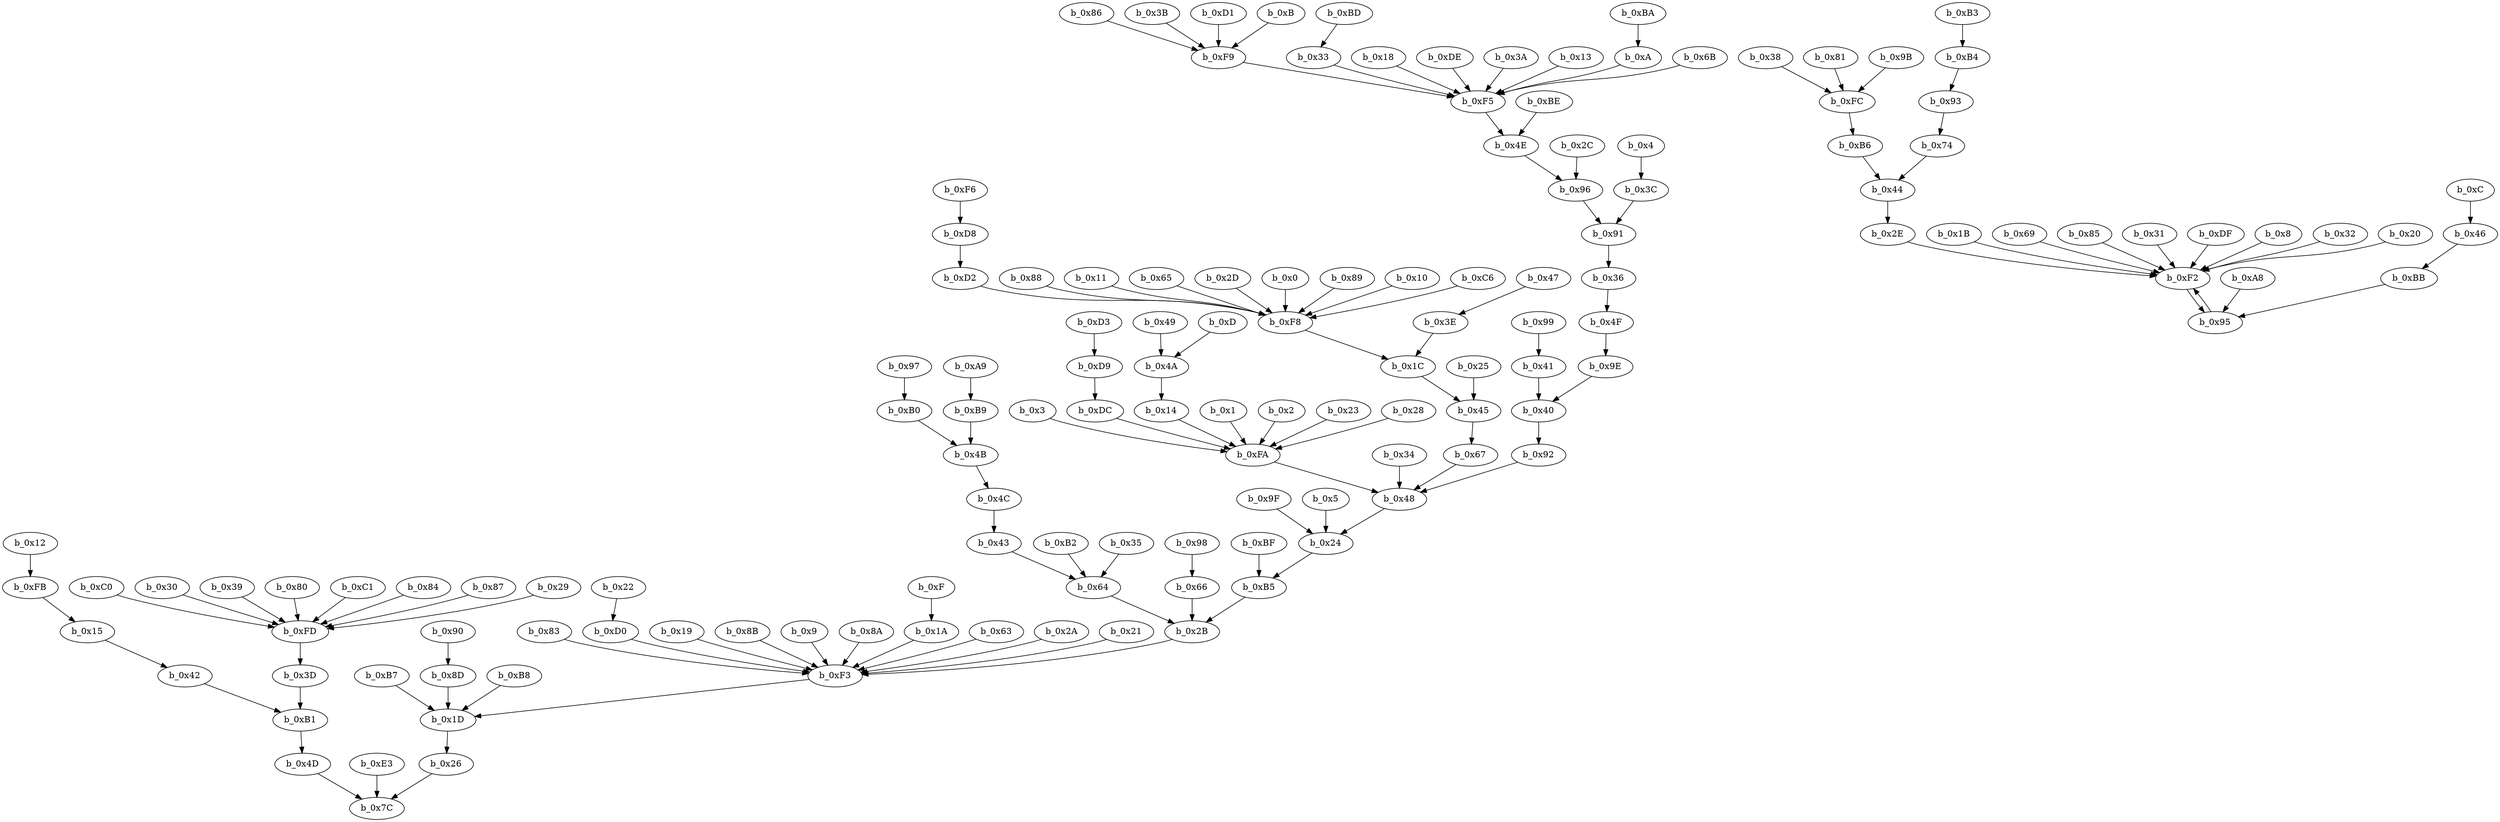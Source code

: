 digraph {
b_0x36 -> b_0x4F;
b_0x40 -> b_0x92;
b_0x3 -> b_0xFA;
b_0xDC -> b_0xFA;
b_0x38 -> b_0xFC;
b_0xB7 -> b_0x1D;
b_0xA8 -> b_0x95;
b_0x90 -> b_0x8D;
b_0x26 -> b_0x7C;
b_0x83 -> b_0xF3;
b_0xF6 -> b_0xD8;
b_0xD2 -> b_0xF8;
b_0x12 -> b_0xFB;
b_0x1B -> b_0xF2;
b_0x34 -> b_0x48;
b_0x93 -> b_0x74;
b_0x49 -> b_0x4A;
b_0x88 -> b_0xF8;
b_0xD3 -> b_0xD9;
b_0x46 -> b_0xBB;
b_0x15 -> b_0x42;
b_0x14 -> b_0xFA;
b_0xF3 -> b_0x1D;
b_0x2E -> b_0xF2;
b_0x4D -> b_0x7C;
b_0xB3 -> b_0xB4;
b_0xB1 -> b_0x4D;
b_0x11 -> b_0xF8;
b_0x74 -> b_0x44;
b_0xD0 -> b_0xF3;
b_0x65 -> b_0xF8;
b_0x9E -> b_0x40;
b_0x44 -> b_0x2E;
b_0x19 -> b_0xF3;
b_0xC0 -> b_0xFD;
b_0x43 -> b_0x64;
b_0x8B -> b_0xF3;
b_0xF2 -> b_0x95;
b_0x92 -> b_0x48;
b_0x30 -> b_0xFD;
b_0x4B -> b_0x4C;
b_0xF8 -> b_0x1C;
b_0x4C -> b_0x43;
b_0x98 -> b_0x66;
b_0x96 -> b_0x91;
b_0x9F -> b_0x24;
b_0x22 -> b_0xD0;
b_0x66 -> b_0x2B;
b_0x45 -> b_0x67;
b_0x86 -> b_0xF9;
b_0x33 -> b_0xF5;
b_0x67 -> b_0x48;
b_0xF9 -> b_0xF5;
b_0xBB -> b_0x95;
b_0x42 -> b_0xB1;
b_0x8D -> b_0x1D;
b_0x39 -> b_0xFD;
b_0x95 -> b_0xF2;
b_0x97 -> b_0xB0;
b_0xB9 -> b_0x4B;
b_0xFB -> b_0x15;
b_0x25 -> b_0x45;
b_0x18 -> b_0xF5;
b_0x3B -> b_0xF9;
b_0xDE -> b_0xF5;
b_0x69 -> b_0xF2;
b_0xB2 -> b_0x64;
b_0x9 -> b_0xF3;
b_0x8A -> b_0xF3;
b_0x80 -> b_0xFD;
b_0x81 -> b_0xFC;
b_0x2D -> b_0xF8;
b_0x4 -> b_0x3C;
b_0x5 -> b_0x24;
b_0x3A -> b_0xF5;
b_0xB4 -> b_0x93;
b_0xFC -> b_0xB6;
b_0xD8 -> b_0xD2;
b_0x85 -> b_0xF2;
b_0xFD -> b_0x3D;
b_0x13 -> b_0xF5;
b_0xC1 -> b_0xFD;
b_0x0 -> b_0xF8;
b_0xBE -> b_0x4E;
b_0x1 -> b_0xFA;
b_0xBD -> b_0x33;
b_0x31 -> b_0xF2;
b_0x89 -> b_0xF8;
b_0xBA -> b_0xA;
b_0xB0 -> b_0x4B;
b_0x3E -> b_0x1C;
b_0xF5 -> b_0x4E;
b_0xA9 -> b_0xB9;
b_0x84 -> b_0xFD;
b_0xA -> b_0xF5;
b_0x9B -> b_0xFC;
b_0x35 -> b_0x64;
b_0x6B -> b_0xF5;
b_0x1A -> b_0xF3;
b_0xDF -> b_0xF2;
b_0x1C -> b_0x45;
b_0x2 -> b_0xFA;
b_0xFA -> b_0x48;
b_0x3C -> b_0x91;
b_0x63 -> b_0xF3;
b_0x91 -> b_0x36;
b_0xBF -> b_0xB5;
b_0x4A -> b_0x14;
b_0x4F -> b_0x9E;
b_0x8 -> b_0xF2;
b_0x2A -> b_0xF3;
b_0xF -> b_0x1A;
b_0x10 -> b_0xF8;
b_0x48 -> b_0x24;
b_0x87 -> b_0xFD;
b_0xB5 -> b_0x2B;
b_0x23 -> b_0xFA;
b_0x1D -> b_0x26;
b_0x21 -> b_0xF3;
b_0xC6 -> b_0xF8;
b_0x32 -> b_0xF2;
b_0x47 -> b_0x3E;
b_0xD -> b_0x4A;
b_0x29 -> b_0xFD;
b_0x3D -> b_0xB1;
b_0xD9 -> b_0xDC;
b_0xB8 -> b_0x1D;
b_0xD1 -> b_0xF9;
b_0x24 -> b_0xB5;
b_0xE3 -> b_0x7C;
b_0xC -> b_0x46;
b_0xB6 -> b_0x44;
b_0x2C -> b_0x96;
b_0x64 -> b_0x2B;
b_0x20 -> b_0xF2;
b_0xB -> b_0xF9;
b_0x99 -> b_0x41;
b_0x4E -> b_0x96;
b_0x41 -> b_0x40;
b_0x28 -> b_0xFA;
b_0x2B -> b_0xF3;
}
